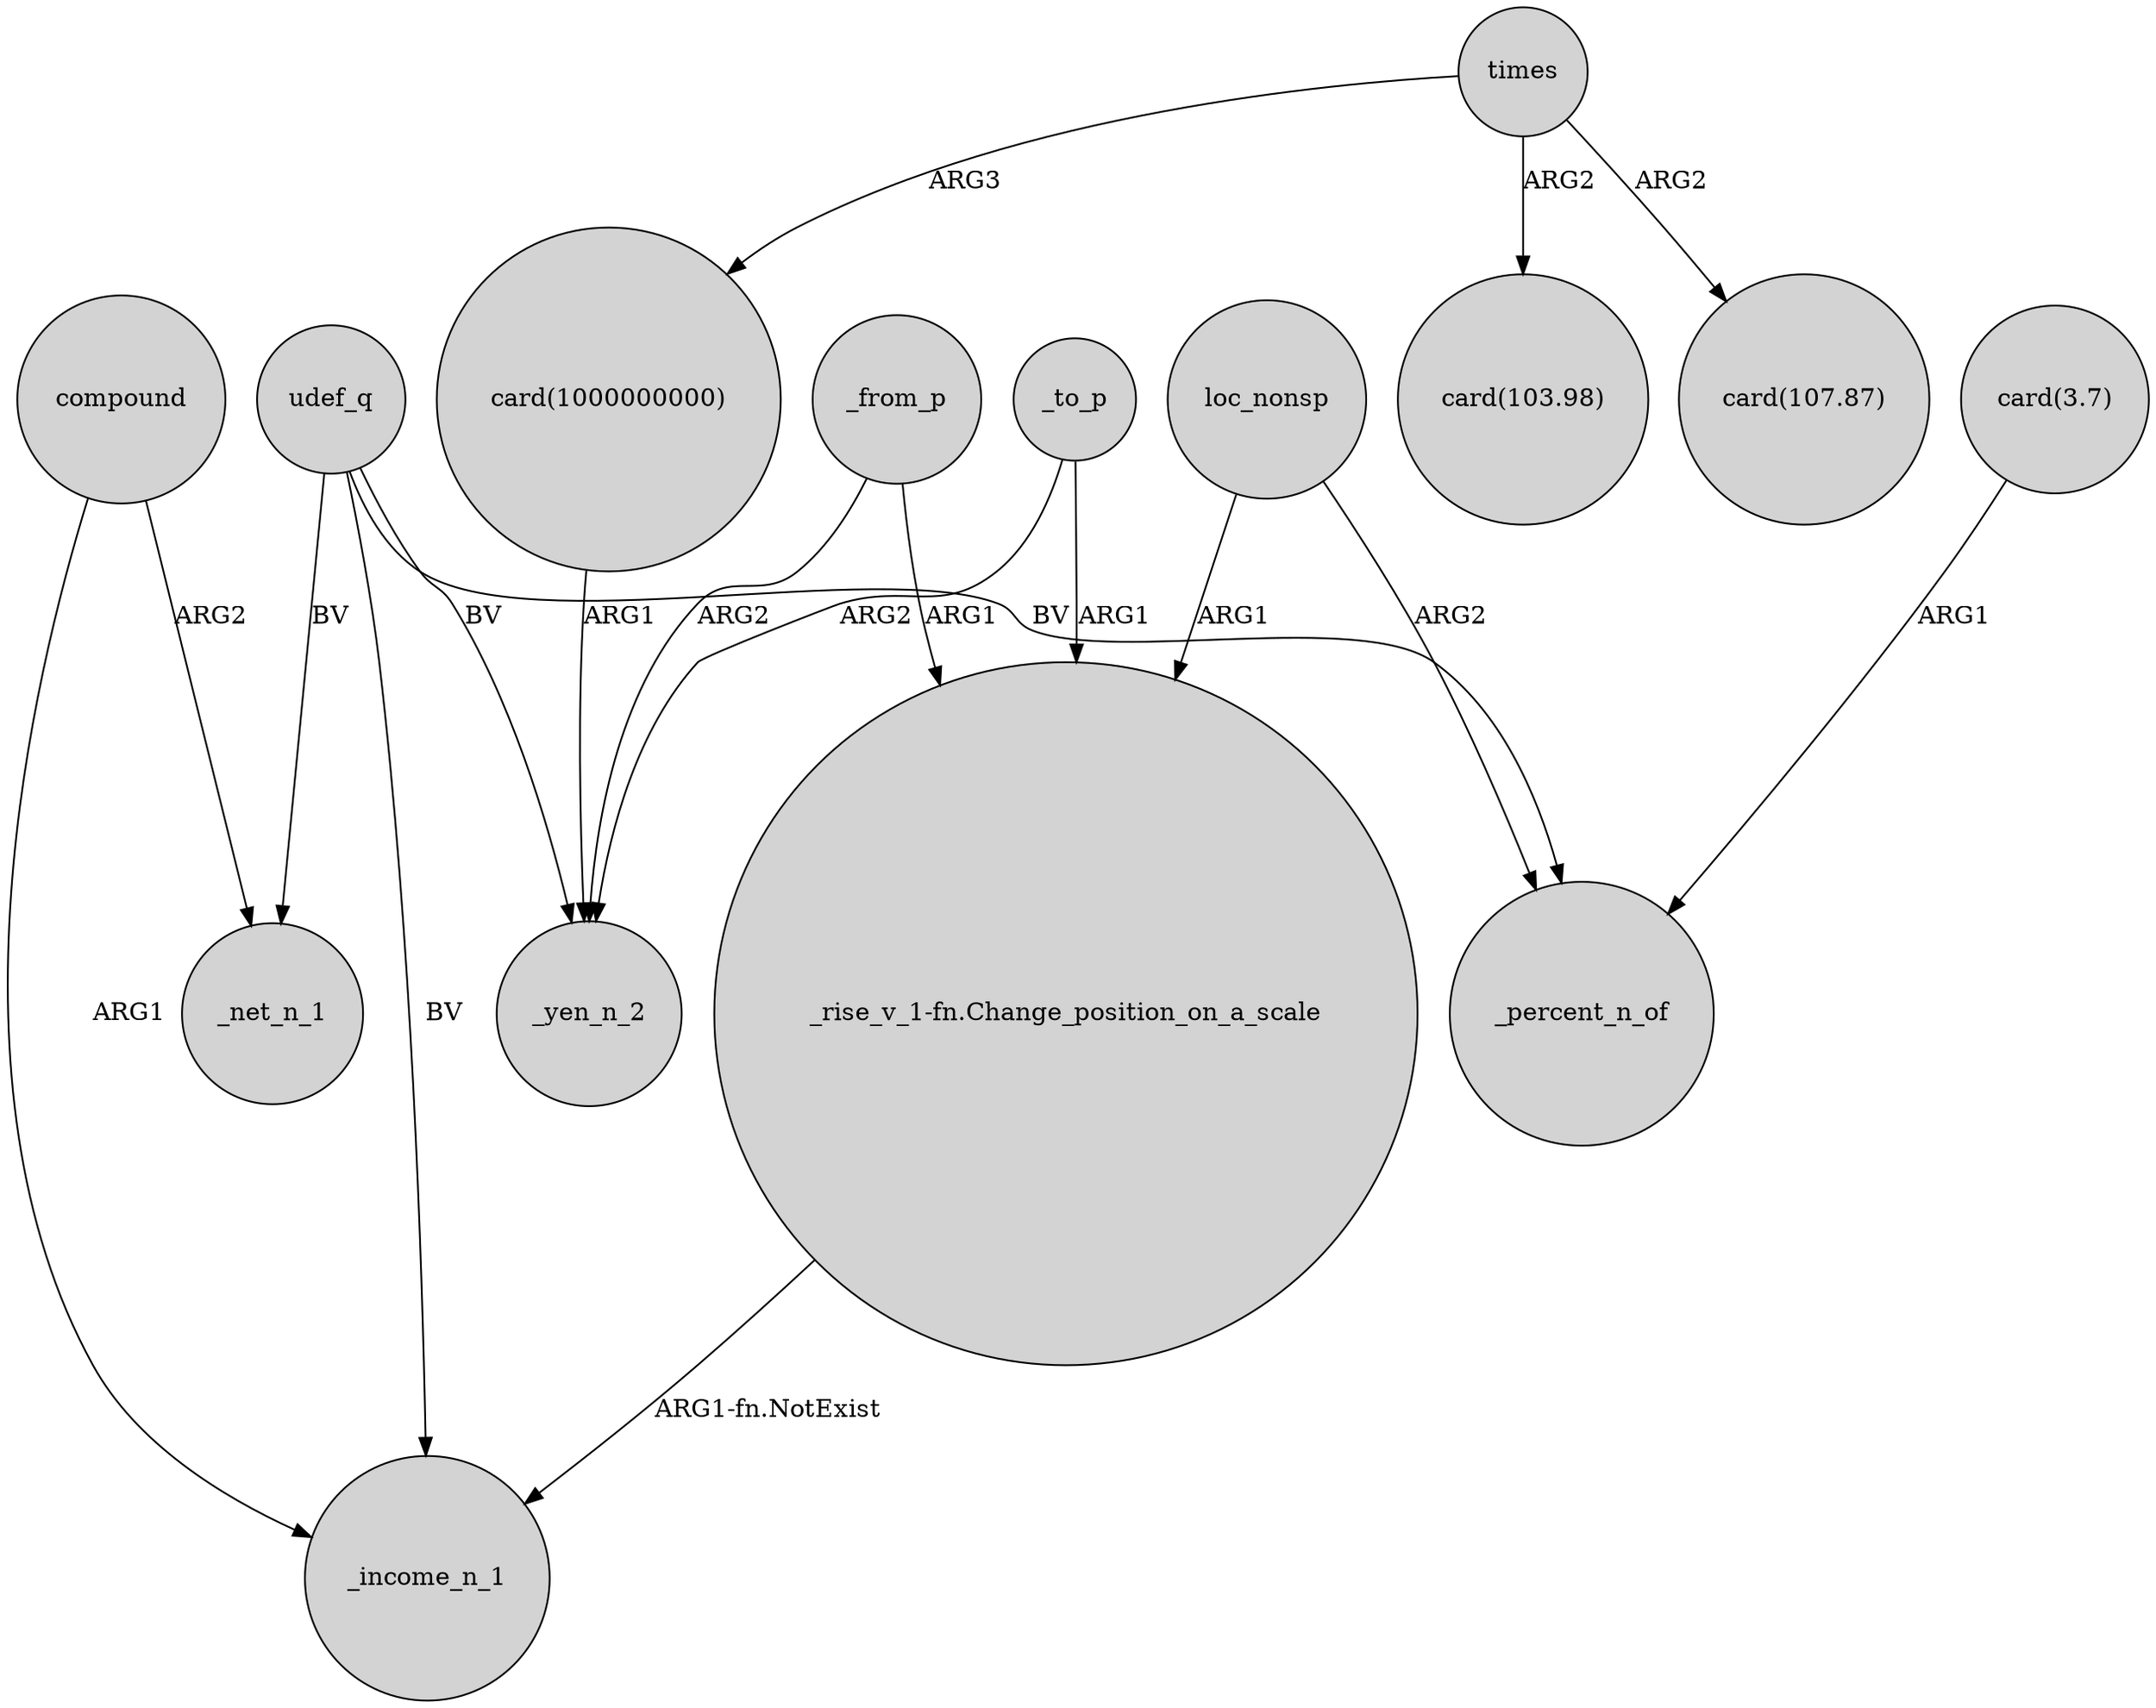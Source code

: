 digraph {
	node [shape=circle style=filled]
	udef_q -> _net_n_1 [label=BV]
	_to_p -> _yen_n_2 [label=ARG2]
	_from_p -> "_rise_v_1-fn.Change_position_on_a_scale" [label=ARG1]
	udef_q -> _yen_n_2 [label=BV]
	"card(1000000000)" -> _yen_n_2 [label=ARG1]
	compound -> _net_n_1 [label=ARG2]
	"card(3.7)" -> _percent_n_of [label=ARG1]
	compound -> _income_n_1 [label=ARG1]
	loc_nonsp -> _percent_n_of [label=ARG2]
	"_rise_v_1-fn.Change_position_on_a_scale" -> _income_n_1 [label="ARG1-fn.NotExist"]
	loc_nonsp -> "_rise_v_1-fn.Change_position_on_a_scale" [label=ARG1]
	udef_q -> _percent_n_of [label=BV]
	_from_p -> _yen_n_2 [label=ARG2]
	_to_p -> "_rise_v_1-fn.Change_position_on_a_scale" [label=ARG1]
	times -> "card(103.98)" [label=ARG2]
	times -> "card(1000000000)" [label=ARG3]
	udef_q -> _income_n_1 [label=BV]
	times -> "card(107.87)" [label=ARG2]
}
